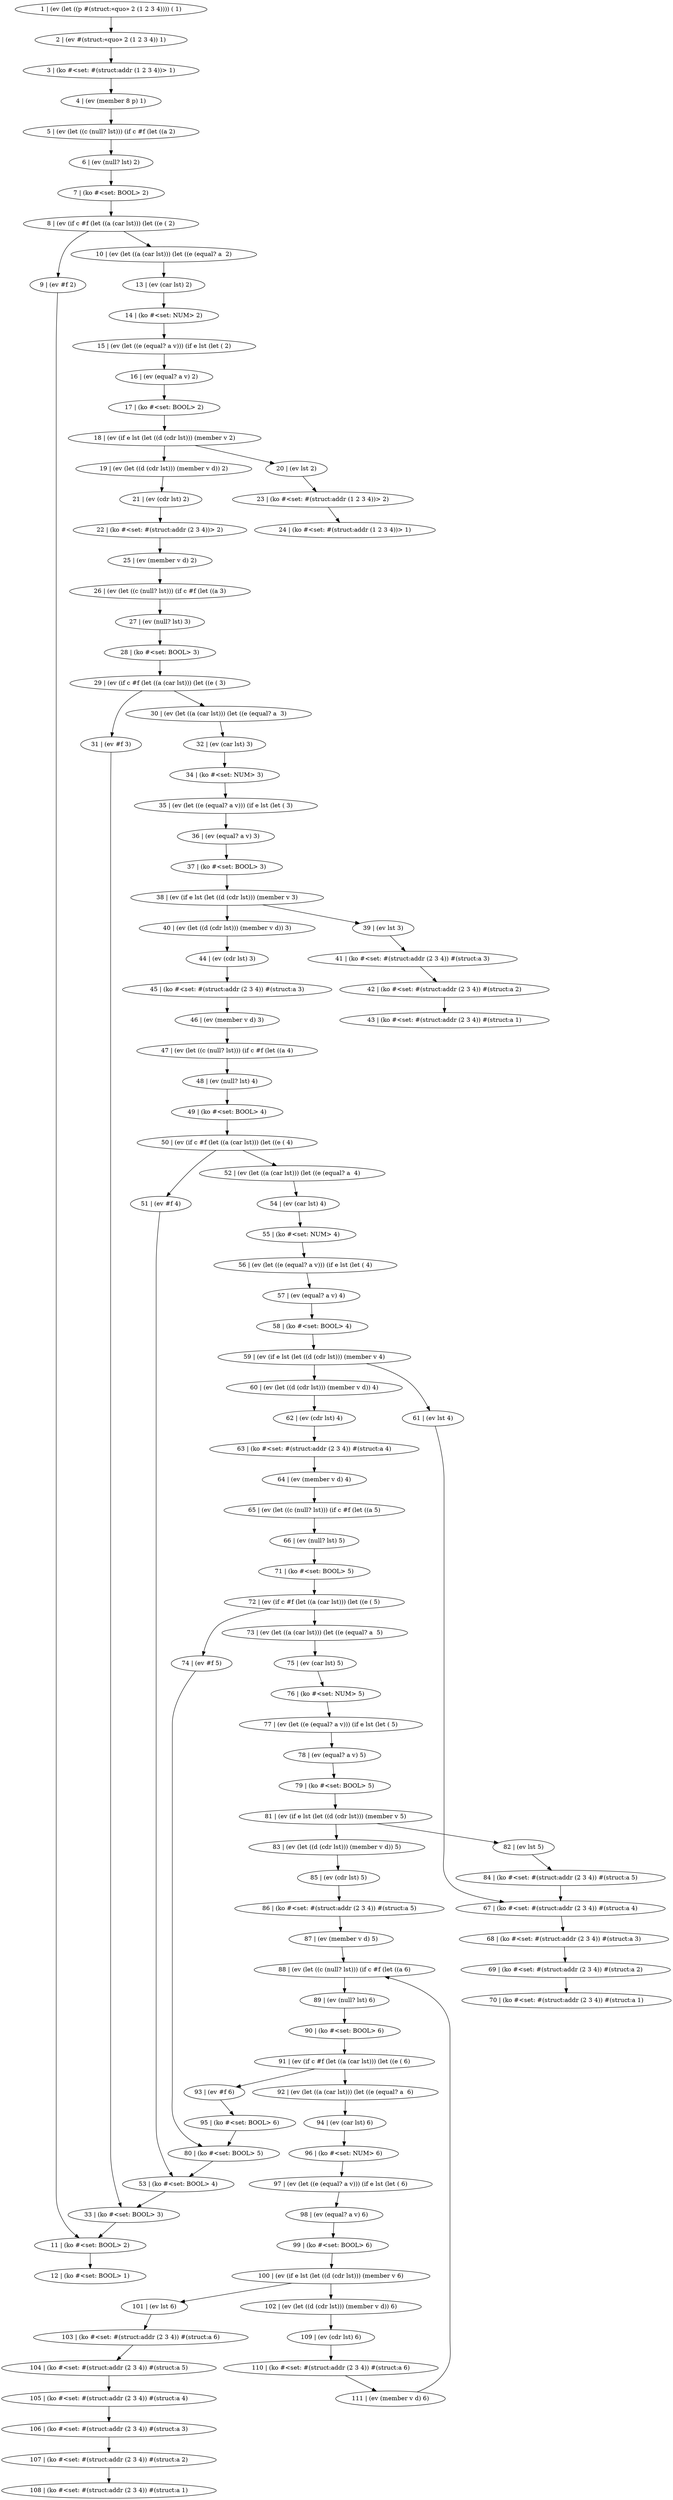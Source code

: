 digraph G {
1 [label="1 | (ev (let ((p #(struct:«quo» 2 (1 2 3 4)))) ( 1)"];
1 -> 2;
2 [label="2 | (ev #(struct:«quo» 2 (1 2 3 4)) 1)"];
2 -> 3;
3 [label="3 | (ko #<set: #(struct:addr (1 2 3 4))> 1)"];
3 -> 4;
4 [label="4 | (ev (member 8 p) 1)"];
4 -> 5;
5 [label="5 | (ev (let ((c (null? lst))) (if c #f (let ((a 2)"];
5 -> 6;
6 [label="6 | (ev (null? lst) 2)"];
6 -> 7;
7 [label="7 | (ko #<set: BOOL> 2)"];
7 -> 8;
8 [label="8 | (ev (if c #f (let ((a (car lst))) (let ((e ( 2)"];
8 -> 9;
8 -> 10;
9 [label="9 | (ev #f 2)"];
9 -> 11;
11 [label="11 | (ko #<set: BOOL> 2)"];
11 -> 12;
12 [label="12 | (ko #<set: BOOL> 1)"];
10 [label="10 | (ev (let ((a (car lst))) (let ((e (equal? a  2)"];
10 -> 13;
13 [label="13 | (ev (car lst) 2)"];
13 -> 14;
14 [label="14 | (ko #<set: NUM> 2)"];
14 -> 15;
15 [label="15 | (ev (let ((e (equal? a v))) (if e lst (let ( 2)"];
15 -> 16;
16 [label="16 | (ev (equal? a v) 2)"];
16 -> 17;
17 [label="17 | (ko #<set: BOOL> 2)"];
17 -> 18;
18 [label="18 | (ev (if e lst (let ((d (cdr lst))) (member v 2)"];
18 -> 19;
18 -> 20;
19 [label="19 | (ev (let ((d (cdr lst))) (member v d)) 2)"];
19 -> 21;
21 [label="21 | (ev (cdr lst) 2)"];
21 -> 22;
20 [label="20 | (ev lst 2)"];
20 -> 23;
23 [label="23 | (ko #<set: #(struct:addr (1 2 3 4))> 2)"];
23 -> 24;
24 [label="24 | (ko #<set: #(struct:addr (1 2 3 4))> 1)"];
22 [label="22 | (ko #<set: #(struct:addr (2 3 4))> 2)"];
22 -> 25;
25 [label="25 | (ev (member v d) 2)"];
25 -> 26;
26 [label="26 | (ev (let ((c (null? lst))) (if c #f (let ((a 3)"];
26 -> 27;
27 [label="27 | (ev (null? lst) 3)"];
27 -> 28;
28 [label="28 | (ko #<set: BOOL> 3)"];
28 -> 29;
29 [label="29 | (ev (if c #f (let ((a (car lst))) (let ((e ( 3)"];
29 -> 30;
29 -> 31;
30 [label="30 | (ev (let ((a (car lst))) (let ((e (equal? a  3)"];
30 -> 32;
31 [label="31 | (ev #f 3)"];
31 -> 33;
33 [label="33 | (ko #<set: BOOL> 3)"];
33 -> 11;
32 [label="32 | (ev (car lst) 3)"];
32 -> 34;
34 [label="34 | (ko #<set: NUM> 3)"];
34 -> 35;
35 [label="35 | (ev (let ((e (equal? a v))) (if e lst (let ( 3)"];
35 -> 36;
36 [label="36 | (ev (equal? a v) 3)"];
36 -> 37;
37 [label="37 | (ko #<set: BOOL> 3)"];
37 -> 38;
38 [label="38 | (ev (if e lst (let ((d (cdr lst))) (member v 3)"];
38 -> 39;
38 -> 40;
39 [label="39 | (ev lst 3)"];
39 -> 41;
41 [label="41 | (ko #<set: #(struct:addr (2 3 4)) #(struct:a 3)"];
41 -> 42;
42 [label="42 | (ko #<set: #(struct:addr (2 3 4)) #(struct:a 2)"];
42 -> 43;
40 [label="40 | (ev (let ((d (cdr lst))) (member v d)) 3)"];
40 -> 44;
44 [label="44 | (ev (cdr lst) 3)"];
44 -> 45;
45 [label="45 | (ko #<set: #(struct:addr (2 3 4)) #(struct:a 3)"];
45 -> 46;
46 [label="46 | (ev (member v d) 3)"];
46 -> 47;
43 [label="43 | (ko #<set: #(struct:addr (2 3 4)) #(struct:a 1)"];
47 [label="47 | (ev (let ((c (null? lst))) (if c #f (let ((a 4)"];
47 -> 48;
48 [label="48 | (ev (null? lst) 4)"];
48 -> 49;
49 [label="49 | (ko #<set: BOOL> 4)"];
49 -> 50;
50 [label="50 | (ev (if c #f (let ((a (car lst))) (let ((e ( 4)"];
50 -> 51;
50 -> 52;
51 [label="51 | (ev #f 4)"];
51 -> 53;
53 [label="53 | (ko #<set: BOOL> 4)"];
53 -> 33;
52 [label="52 | (ev (let ((a (car lst))) (let ((e (equal? a  4)"];
52 -> 54;
54 [label="54 | (ev (car lst) 4)"];
54 -> 55;
55 [label="55 | (ko #<set: NUM> 4)"];
55 -> 56;
56 [label="56 | (ev (let ((e (equal? a v))) (if e lst (let ( 4)"];
56 -> 57;
57 [label="57 | (ev (equal? a v) 4)"];
57 -> 58;
58 [label="58 | (ko #<set: BOOL> 4)"];
58 -> 59;
59 [label="59 | (ev (if e lst (let ((d (cdr lst))) (member v 4)"];
59 -> 60;
59 -> 61;
60 [label="60 | (ev (let ((d (cdr lst))) (member v d)) 4)"];
60 -> 62;
62 [label="62 | (ev (cdr lst) 4)"];
62 -> 63;
63 [label="63 | (ko #<set: #(struct:addr (2 3 4)) #(struct:a 4)"];
63 -> 64;
64 [label="64 | (ev (member v d) 4)"];
64 -> 65;
65 [label="65 | (ev (let ((c (null? lst))) (if c #f (let ((a 5)"];
65 -> 66;
61 [label="61 | (ev lst 4)"];
61 -> 67;
67 [label="67 | (ko #<set: #(struct:addr (2 3 4)) #(struct:a 4)"];
67 -> 68;
68 [label="68 | (ko #<set: #(struct:addr (2 3 4)) #(struct:a 3)"];
68 -> 69;
69 [label="69 | (ko #<set: #(struct:addr (2 3 4)) #(struct:a 2)"];
69 -> 70;
70 [label="70 | (ko #<set: #(struct:addr (2 3 4)) #(struct:a 1)"];
66 [label="66 | (ev (null? lst) 5)"];
66 -> 71;
71 [label="71 | (ko #<set: BOOL> 5)"];
71 -> 72;
72 [label="72 | (ev (if c #f (let ((a (car lst))) (let ((e ( 5)"];
72 -> 73;
72 -> 74;
73 [label="73 | (ev (let ((a (car lst))) (let ((e (equal? a  5)"];
73 -> 75;
75 [label="75 | (ev (car lst) 5)"];
75 -> 76;
76 [label="76 | (ko #<set: NUM> 5)"];
76 -> 77;
77 [label="77 | (ev (let ((e (equal? a v))) (if e lst (let ( 5)"];
77 -> 78;
78 [label="78 | (ev (equal? a v) 5)"];
78 -> 79;
74 [label="74 | (ev #f 5)"];
74 -> 80;
80 [label="80 | (ko #<set: BOOL> 5)"];
80 -> 53;
79 [label="79 | (ko #<set: BOOL> 5)"];
79 -> 81;
81 [label="81 | (ev (if e lst (let ((d (cdr lst))) (member v 5)"];
81 -> 82;
81 -> 83;
82 [label="82 | (ev lst 5)"];
82 -> 84;
83 [label="83 | (ev (let ((d (cdr lst))) (member v d)) 5)"];
83 -> 85;
85 [label="85 | (ev (cdr lst) 5)"];
85 -> 86;
84 [label="84 | (ko #<set: #(struct:addr (2 3 4)) #(struct:a 5)"];
84 -> 67;
86 [label="86 | (ko #<set: #(struct:addr (2 3 4)) #(struct:a 5)"];
86 -> 87;
87 [label="87 | (ev (member v d) 5)"];
87 -> 88;
88 [label="88 | (ev (let ((c (null? lst))) (if c #f (let ((a 6)"];
88 -> 89;
89 [label="89 | (ev (null? lst) 6)"];
89 -> 90;
90 [label="90 | (ko #<set: BOOL> 6)"];
90 -> 91;
91 [label="91 | (ev (if c #f (let ((a (car lst))) (let ((e ( 6)"];
91 -> 92;
91 -> 93;
92 [label="92 | (ev (let ((a (car lst))) (let ((e (equal? a  6)"];
92 -> 94;
93 [label="93 | (ev #f 6)"];
93 -> 95;
95 [label="95 | (ko #<set: BOOL> 6)"];
95 -> 80;
94 [label="94 | (ev (car lst) 6)"];
94 -> 96;
96 [label="96 | (ko #<set: NUM> 6)"];
96 -> 97;
97 [label="97 | (ev (let ((e (equal? a v))) (if e lst (let ( 6)"];
97 -> 98;
98 [label="98 | (ev (equal? a v) 6)"];
98 -> 99;
99 [label="99 | (ko #<set: BOOL> 6)"];
99 -> 100;
100 [label="100 | (ev (if e lst (let ((d (cdr lst))) (member v 6)"];
100 -> 101;
100 -> 102;
101 [label="101 | (ev lst 6)"];
101 -> 103;
103 [label="103 | (ko #<set: #(struct:addr (2 3 4)) #(struct:a 6)"];
103 -> 104;
104 [label="104 | (ko #<set: #(struct:addr (2 3 4)) #(struct:a 5)"];
104 -> 105;
105 [label="105 | (ko #<set: #(struct:addr (2 3 4)) #(struct:a 4)"];
105 -> 106;
106 [label="106 | (ko #<set: #(struct:addr (2 3 4)) #(struct:a 3)"];
106 -> 107;
107 [label="107 | (ko #<set: #(struct:addr (2 3 4)) #(struct:a 2)"];
107 -> 108;
108 [label="108 | (ko #<set: #(struct:addr (2 3 4)) #(struct:a 1)"];
102 [label="102 | (ev (let ((d (cdr lst))) (member v d)) 6)"];
102 -> 109;
109 [label="109 | (ev (cdr lst) 6)"];
109 -> 110;
110 [label="110 | (ko #<set: #(struct:addr (2 3 4)) #(struct:a 6)"];
110 -> 111;
111 [label="111 | (ev (member v d) 6)"];
111 -> 88;
}